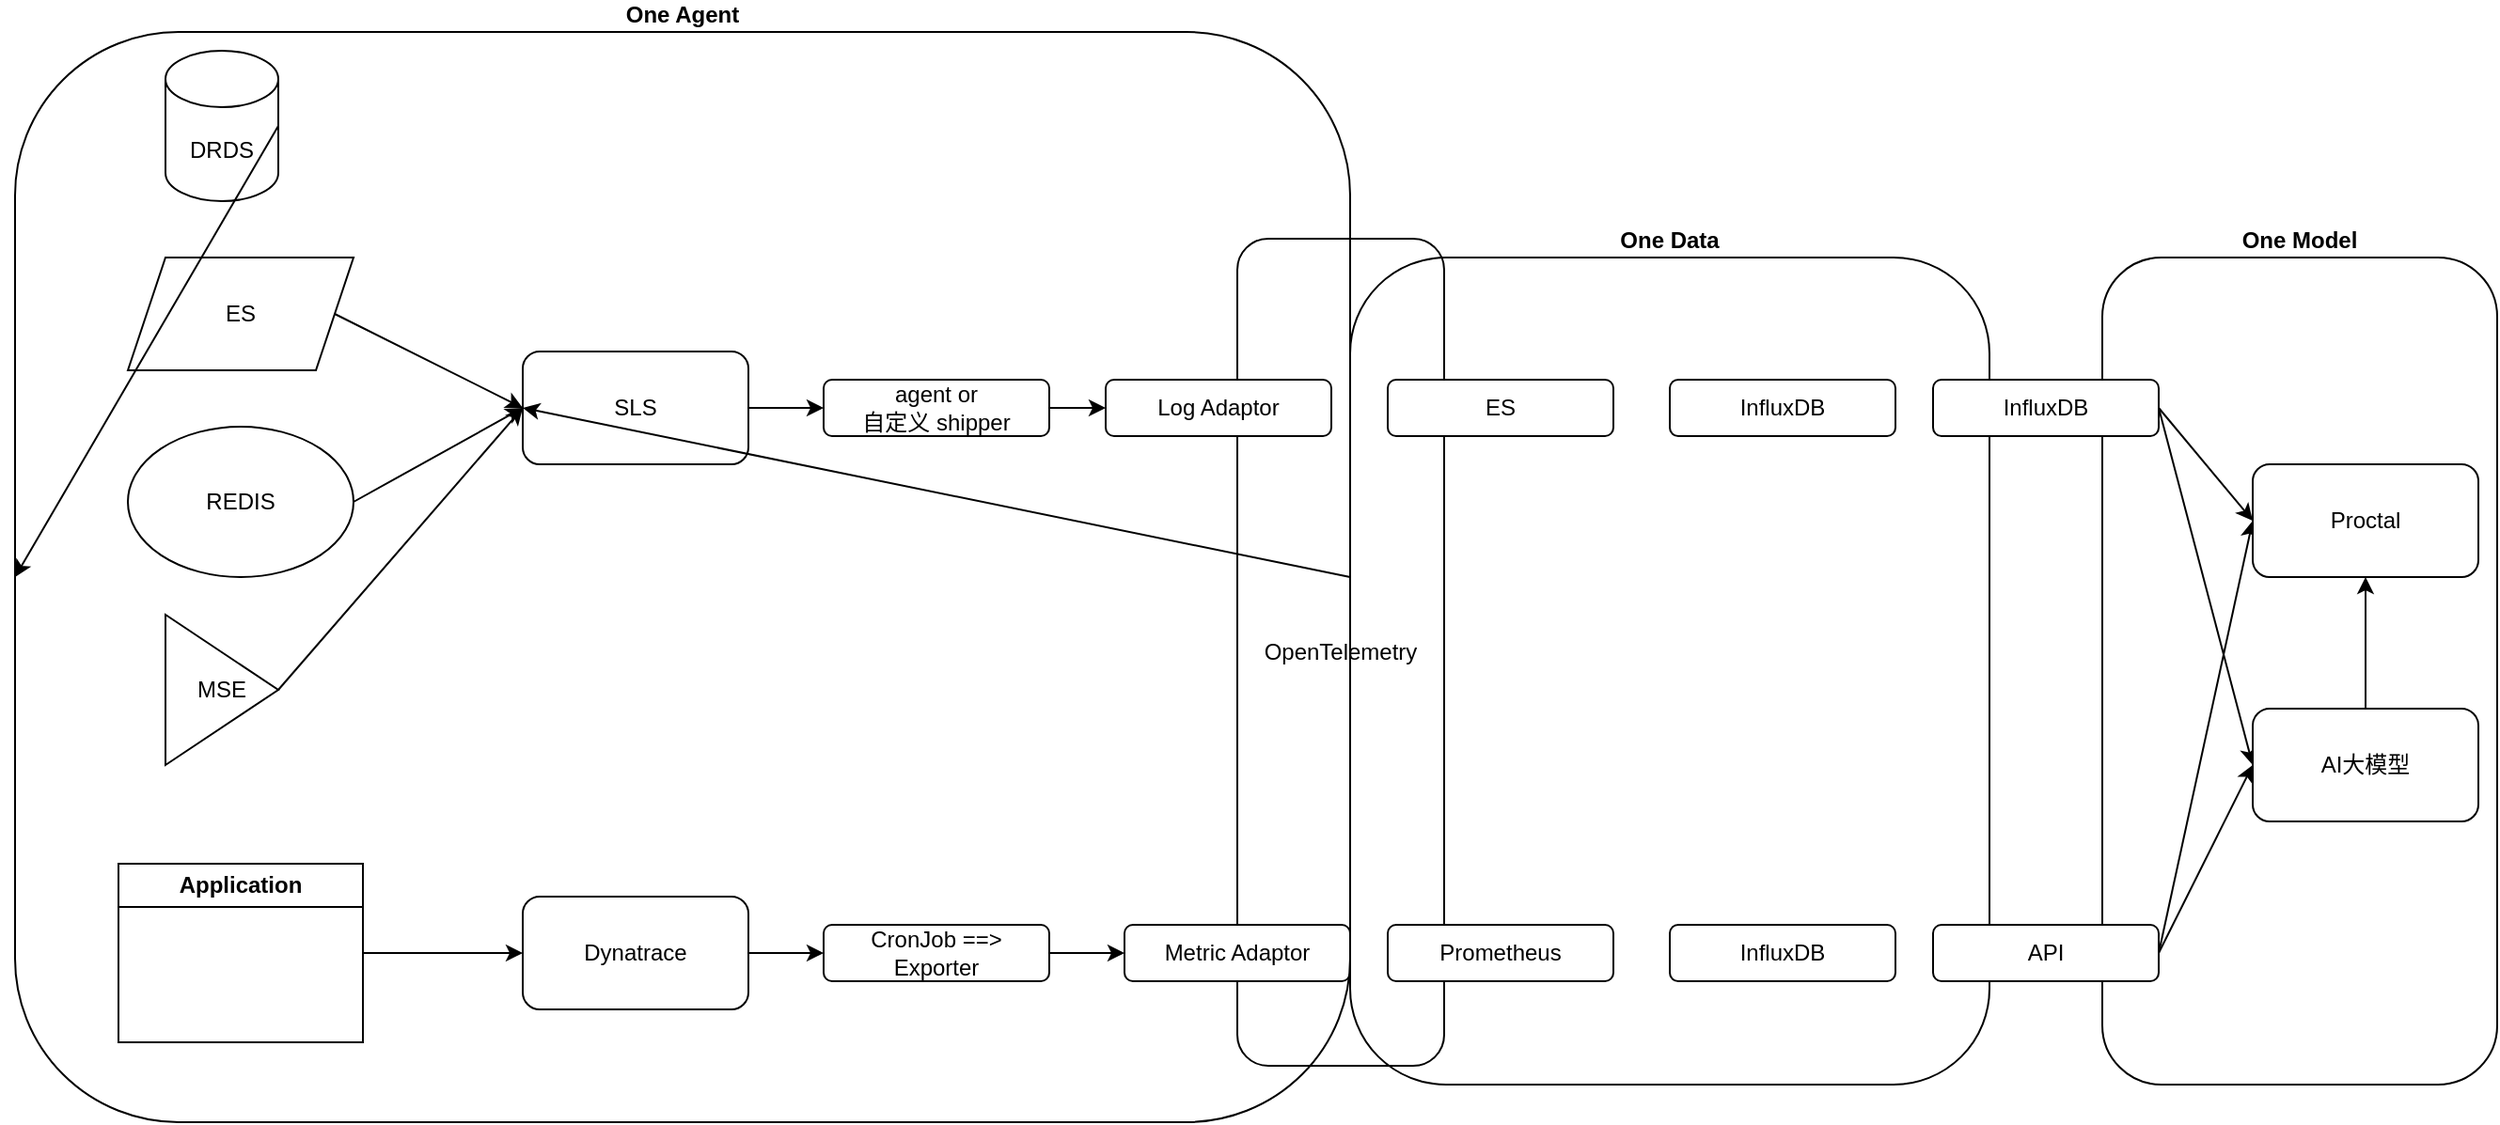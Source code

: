 <mxfile version="21.3.8" type="github">
  <diagram name="第 1 页" id="N1-KNFquu0YFQFn82y0o">
    <mxGraphModel dx="940" dy="821" grid="1" gridSize="10" guides="1" tooltips="1" connect="1" arrows="1" fold="1" page="1" pageScale="1" pageWidth="827" pageHeight="1169" math="0" shadow="0">
      <root>
        <mxCell id="0" />
        <mxCell id="1" parent="0" />
        <mxCell id="QkV-Cp4CuRcncDUJaHf6-18" value="OpenTelemetry" style="rounded=1;whiteSpace=wrap;html=1;" vertex="1" parent="1">
          <mxGeometry x="660" y="160" width="110" height="440" as="geometry" />
        </mxCell>
        <mxCell id="QkV-Cp4CuRcncDUJaHf6-33" value="One Data" style="rounded=1;whiteSpace=wrap;html=1;fillColor=none;labelPosition=center;verticalLabelPosition=top;align=center;verticalAlign=bottom;fontStyle=1" vertex="1" parent="1">
          <mxGeometry x="720" y="170" width="340" height="440" as="geometry" />
        </mxCell>
        <mxCell id="QkV-Cp4CuRcncDUJaHf6-26" style="edgeStyle=orthogonalEdgeStyle;rounded=0;orthogonalLoop=1;jettySize=auto;html=1;exitX=1;exitY=0.5;exitDx=0;exitDy=0;entryX=0;entryY=0.5;entryDx=0;entryDy=0;" edge="1" parent="1" source="QkV-Cp4CuRcncDUJaHf6-1" target="QkV-Cp4CuRcncDUJaHf6-25">
          <mxGeometry relative="1" as="geometry" />
        </mxCell>
        <mxCell id="QkV-Cp4CuRcncDUJaHf6-1" value="SLS" style="rounded=1;whiteSpace=wrap;html=1;" vertex="1" parent="1">
          <mxGeometry x="280" y="220" width="120" height="60" as="geometry" />
        </mxCell>
        <mxCell id="QkV-Cp4CuRcncDUJaHf6-7" style="rounded=0;orthogonalLoop=1;jettySize=auto;html=1;exitX=1;exitY=0.5;exitDx=0;exitDy=0;exitPerimeter=0;entryX=0;entryY=0.5;entryDx=0;entryDy=0;" edge="1" parent="1" source="QkV-Cp4CuRcncDUJaHf6-42" target="QkV-Cp4CuRcncDUJaHf6-1">
          <mxGeometry relative="1" as="geometry" />
        </mxCell>
        <mxCell id="QkV-Cp4CuRcncDUJaHf6-3" value="DRDS" style="shape=cylinder3;whiteSpace=wrap;html=1;boundedLbl=1;backgroundOutline=1;size=15;" vertex="1" parent="1">
          <mxGeometry x="90" y="60" width="60" height="80" as="geometry" />
        </mxCell>
        <mxCell id="QkV-Cp4CuRcncDUJaHf6-8" style="rounded=0;orthogonalLoop=1;jettySize=auto;html=1;exitX=1;exitY=0.5;exitDx=0;exitDy=0;entryX=0;entryY=0.5;entryDx=0;entryDy=0;" edge="1" parent="1" source="QkV-Cp4CuRcncDUJaHf6-4" target="QkV-Cp4CuRcncDUJaHf6-1">
          <mxGeometry relative="1" as="geometry" />
        </mxCell>
        <mxCell id="QkV-Cp4CuRcncDUJaHf6-4" value="ES" style="shape=parallelogram;perimeter=parallelogramPerimeter;whiteSpace=wrap;html=1;fixedSize=1;" vertex="1" parent="1">
          <mxGeometry x="70" y="170" width="120" height="60" as="geometry" />
        </mxCell>
        <mxCell id="QkV-Cp4CuRcncDUJaHf6-9" style="rounded=0;orthogonalLoop=1;jettySize=auto;html=1;exitX=1;exitY=0.5;exitDx=0;exitDy=0;entryX=0;entryY=0.5;entryDx=0;entryDy=0;" edge="1" parent="1" source="QkV-Cp4CuRcncDUJaHf6-5" target="QkV-Cp4CuRcncDUJaHf6-1">
          <mxGeometry relative="1" as="geometry">
            <mxPoint x="300" y="250" as="targetPoint" />
          </mxGeometry>
        </mxCell>
        <mxCell id="QkV-Cp4CuRcncDUJaHf6-5" value="REDIS" style="ellipse;whiteSpace=wrap;html=1;" vertex="1" parent="1">
          <mxGeometry x="70" y="260" width="120" height="80" as="geometry" />
        </mxCell>
        <mxCell id="QkV-Cp4CuRcncDUJaHf6-10" style="rounded=0;orthogonalLoop=1;jettySize=auto;html=1;exitX=1;exitY=0.5;exitDx=0;exitDy=0;entryX=0;entryY=0.5;entryDx=0;entryDy=0;" edge="1" parent="1" source="QkV-Cp4CuRcncDUJaHf6-6" target="QkV-Cp4CuRcncDUJaHf6-1">
          <mxGeometry relative="1" as="geometry" />
        </mxCell>
        <mxCell id="QkV-Cp4CuRcncDUJaHf6-6" value="MSE" style="triangle;whiteSpace=wrap;html=1;" vertex="1" parent="1">
          <mxGeometry x="90" y="360" width="60" height="80" as="geometry" />
        </mxCell>
        <mxCell id="QkV-Cp4CuRcncDUJaHf6-23" style="edgeStyle=orthogonalEdgeStyle;rounded=0;orthogonalLoop=1;jettySize=auto;html=1;exitX=1;exitY=0.5;exitDx=0;exitDy=0;entryX=0;entryY=0.5;entryDx=0;entryDy=0;" edge="1" parent="1" source="QkV-Cp4CuRcncDUJaHf6-11" target="QkV-Cp4CuRcncDUJaHf6-22">
          <mxGeometry relative="1" as="geometry" />
        </mxCell>
        <mxCell id="QkV-Cp4CuRcncDUJaHf6-11" value="Dynatrace" style="rounded=1;whiteSpace=wrap;html=1;" vertex="1" parent="1">
          <mxGeometry x="280" y="510" width="120" height="60" as="geometry" />
        </mxCell>
        <mxCell id="QkV-Cp4CuRcncDUJaHf6-15" style="edgeStyle=orthogonalEdgeStyle;rounded=0;orthogonalLoop=1;jettySize=auto;html=1;exitX=1;exitY=0.5;exitDx=0;exitDy=0;entryX=0;entryY=0.5;entryDx=0;entryDy=0;" edge="1" parent="1" source="QkV-Cp4CuRcncDUJaHf6-14" target="QkV-Cp4CuRcncDUJaHf6-11">
          <mxGeometry relative="1" as="geometry" />
        </mxCell>
        <mxCell id="QkV-Cp4CuRcncDUJaHf6-14" value="Application" style="swimlane;whiteSpace=wrap;html=1;" vertex="1" parent="1">
          <mxGeometry x="65" y="492.5" width="130" height="95" as="geometry" />
        </mxCell>
        <mxCell id="QkV-Cp4CuRcncDUJaHf6-19" value="Metric Adaptor" style="rounded=1;whiteSpace=wrap;html=1;" vertex="1" parent="1">
          <mxGeometry x="600" y="525" width="120" height="30" as="geometry" />
        </mxCell>
        <mxCell id="QkV-Cp4CuRcncDUJaHf6-20" value="Log Adaptor" style="rounded=1;whiteSpace=wrap;html=1;" vertex="1" parent="1">
          <mxGeometry x="590" y="235" width="120" height="30" as="geometry" />
        </mxCell>
        <mxCell id="QkV-Cp4CuRcncDUJaHf6-24" style="edgeStyle=orthogonalEdgeStyle;rounded=0;orthogonalLoop=1;jettySize=auto;html=1;exitX=1;exitY=0.5;exitDx=0;exitDy=0;" edge="1" parent="1" source="QkV-Cp4CuRcncDUJaHf6-22" target="QkV-Cp4CuRcncDUJaHf6-19">
          <mxGeometry relative="1" as="geometry" />
        </mxCell>
        <mxCell id="QkV-Cp4CuRcncDUJaHf6-22" value="CronJob ==&amp;gt;&lt;br&gt;Exporter" style="rounded=1;whiteSpace=wrap;html=1;" vertex="1" parent="1">
          <mxGeometry x="440" y="525" width="120" height="30" as="geometry" />
        </mxCell>
        <mxCell id="QkV-Cp4CuRcncDUJaHf6-27" style="edgeStyle=orthogonalEdgeStyle;rounded=0;orthogonalLoop=1;jettySize=auto;html=1;exitX=1;exitY=0.5;exitDx=0;exitDy=0;entryX=0;entryY=0.5;entryDx=0;entryDy=0;" edge="1" parent="1" source="QkV-Cp4CuRcncDUJaHf6-25" target="QkV-Cp4CuRcncDUJaHf6-20">
          <mxGeometry relative="1" as="geometry" />
        </mxCell>
        <mxCell id="QkV-Cp4CuRcncDUJaHf6-25" value="agent or &lt;br&gt;自定义 shipper" style="rounded=1;whiteSpace=wrap;html=1;" vertex="1" parent="1">
          <mxGeometry x="440" y="235" width="120" height="30" as="geometry" />
        </mxCell>
        <mxCell id="QkV-Cp4CuRcncDUJaHf6-30" value="ES" style="rounded=1;whiteSpace=wrap;html=1;" vertex="1" parent="1">
          <mxGeometry x="740" y="235" width="120" height="30" as="geometry" />
        </mxCell>
        <mxCell id="QkV-Cp4CuRcncDUJaHf6-31" value="Prometheus" style="rounded=1;whiteSpace=wrap;html=1;" vertex="1" parent="1">
          <mxGeometry x="740" y="525" width="120" height="30" as="geometry" />
        </mxCell>
        <mxCell id="QkV-Cp4CuRcncDUJaHf6-32" value="InfluxDB" style="rounded=1;whiteSpace=wrap;html=1;" vertex="1" parent="1">
          <mxGeometry x="890" y="525" width="120" height="30" as="geometry" />
        </mxCell>
        <mxCell id="QkV-Cp4CuRcncDUJaHf6-34" value="InfluxDB" style="rounded=1;whiteSpace=wrap;html=1;" vertex="1" parent="1">
          <mxGeometry x="890" y="235" width="120" height="30" as="geometry" />
        </mxCell>
        <mxCell id="QkV-Cp4CuRcncDUJaHf6-35" value="One Model" style="rounded=1;whiteSpace=wrap;html=1;fillColor=none;labelPosition=center;verticalLabelPosition=top;align=center;verticalAlign=bottom;fontStyle=1" vertex="1" parent="1">
          <mxGeometry x="1120" y="170" width="210" height="440" as="geometry" />
        </mxCell>
        <mxCell id="QkV-Cp4CuRcncDUJaHf6-41" style="rounded=0;orthogonalLoop=1;jettySize=auto;html=1;exitX=1;exitY=0.5;exitDx=0;exitDy=0;entryX=0;entryY=0.5;entryDx=0;entryDy=0;" edge="1" parent="1" source="QkV-Cp4CuRcncDUJaHf6-36" target="QkV-Cp4CuRcncDUJaHf6-39">
          <mxGeometry relative="1" as="geometry">
            <mxPoint x="1190" y="310" as="targetPoint" />
          </mxGeometry>
        </mxCell>
        <mxCell id="QkV-Cp4CuRcncDUJaHf6-46" style="rounded=0;orthogonalLoop=1;jettySize=auto;html=1;exitX=1;exitY=0.5;exitDx=0;exitDy=0;entryX=0;entryY=0.5;entryDx=0;entryDy=0;" edge="1" parent="1" source="QkV-Cp4CuRcncDUJaHf6-36" target="QkV-Cp4CuRcncDUJaHf6-44">
          <mxGeometry relative="1" as="geometry">
            <mxPoint x="1200" y="440" as="targetPoint" />
          </mxGeometry>
        </mxCell>
        <mxCell id="QkV-Cp4CuRcncDUJaHf6-36" value="API" style="rounded=1;whiteSpace=wrap;html=1;" vertex="1" parent="1">
          <mxGeometry x="1030" y="525" width="120" height="30" as="geometry" />
        </mxCell>
        <mxCell id="QkV-Cp4CuRcncDUJaHf6-40" style="rounded=0;orthogonalLoop=1;jettySize=auto;html=1;exitX=1;exitY=0.5;exitDx=0;exitDy=0;entryX=0;entryY=0.5;entryDx=0;entryDy=0;" edge="1" parent="1" source="QkV-Cp4CuRcncDUJaHf6-37" target="QkV-Cp4CuRcncDUJaHf6-39">
          <mxGeometry relative="1" as="geometry" />
        </mxCell>
        <mxCell id="QkV-Cp4CuRcncDUJaHf6-45" style="rounded=0;orthogonalLoop=1;jettySize=auto;html=1;exitX=1;exitY=0.5;exitDx=0;exitDy=0;entryX=0;entryY=0.5;entryDx=0;entryDy=0;" edge="1" parent="1" source="QkV-Cp4CuRcncDUJaHf6-37" target="QkV-Cp4CuRcncDUJaHf6-44">
          <mxGeometry relative="1" as="geometry" />
        </mxCell>
        <mxCell id="QkV-Cp4CuRcncDUJaHf6-37" value="InfluxDB" style="rounded=1;whiteSpace=wrap;html=1;" vertex="1" parent="1">
          <mxGeometry x="1030" y="235" width="120" height="30" as="geometry" />
        </mxCell>
        <mxCell id="QkV-Cp4CuRcncDUJaHf6-39" value="Proctal" style="rounded=1;whiteSpace=wrap;html=1;" vertex="1" parent="1">
          <mxGeometry x="1200" y="280" width="120" height="60" as="geometry" />
        </mxCell>
        <mxCell id="QkV-Cp4CuRcncDUJaHf6-43" value="" style="rounded=0;orthogonalLoop=1;jettySize=auto;html=1;exitX=1;exitY=0.5;exitDx=0;exitDy=0;exitPerimeter=0;entryX=0;entryY=0.5;entryDx=0;entryDy=0;" edge="1" parent="1" source="QkV-Cp4CuRcncDUJaHf6-3" target="QkV-Cp4CuRcncDUJaHf6-42">
          <mxGeometry relative="1" as="geometry">
            <mxPoint x="150" y="100" as="sourcePoint" />
            <mxPoint x="280" y="250" as="targetPoint" />
          </mxGeometry>
        </mxCell>
        <mxCell id="QkV-Cp4CuRcncDUJaHf6-42" value="One Agent" style="rounded=1;whiteSpace=wrap;html=1;fillColor=none;labelPosition=center;verticalLabelPosition=top;align=center;verticalAlign=bottom;fontStyle=1" vertex="1" parent="1">
          <mxGeometry x="10" y="50" width="710" height="580" as="geometry" />
        </mxCell>
        <mxCell id="QkV-Cp4CuRcncDUJaHf6-47" style="edgeStyle=orthogonalEdgeStyle;rounded=0;orthogonalLoop=1;jettySize=auto;html=1;exitX=0.5;exitY=0;exitDx=0;exitDy=0;entryX=0.5;entryY=1;entryDx=0;entryDy=0;" edge="1" parent="1" source="QkV-Cp4CuRcncDUJaHf6-44" target="QkV-Cp4CuRcncDUJaHf6-39">
          <mxGeometry relative="1" as="geometry" />
        </mxCell>
        <mxCell id="QkV-Cp4CuRcncDUJaHf6-44" value="AI大模型" style="rounded=1;whiteSpace=wrap;html=1;" vertex="1" parent="1">
          <mxGeometry x="1200" y="410" width="120" height="60" as="geometry" />
        </mxCell>
      </root>
    </mxGraphModel>
  </diagram>
</mxfile>
